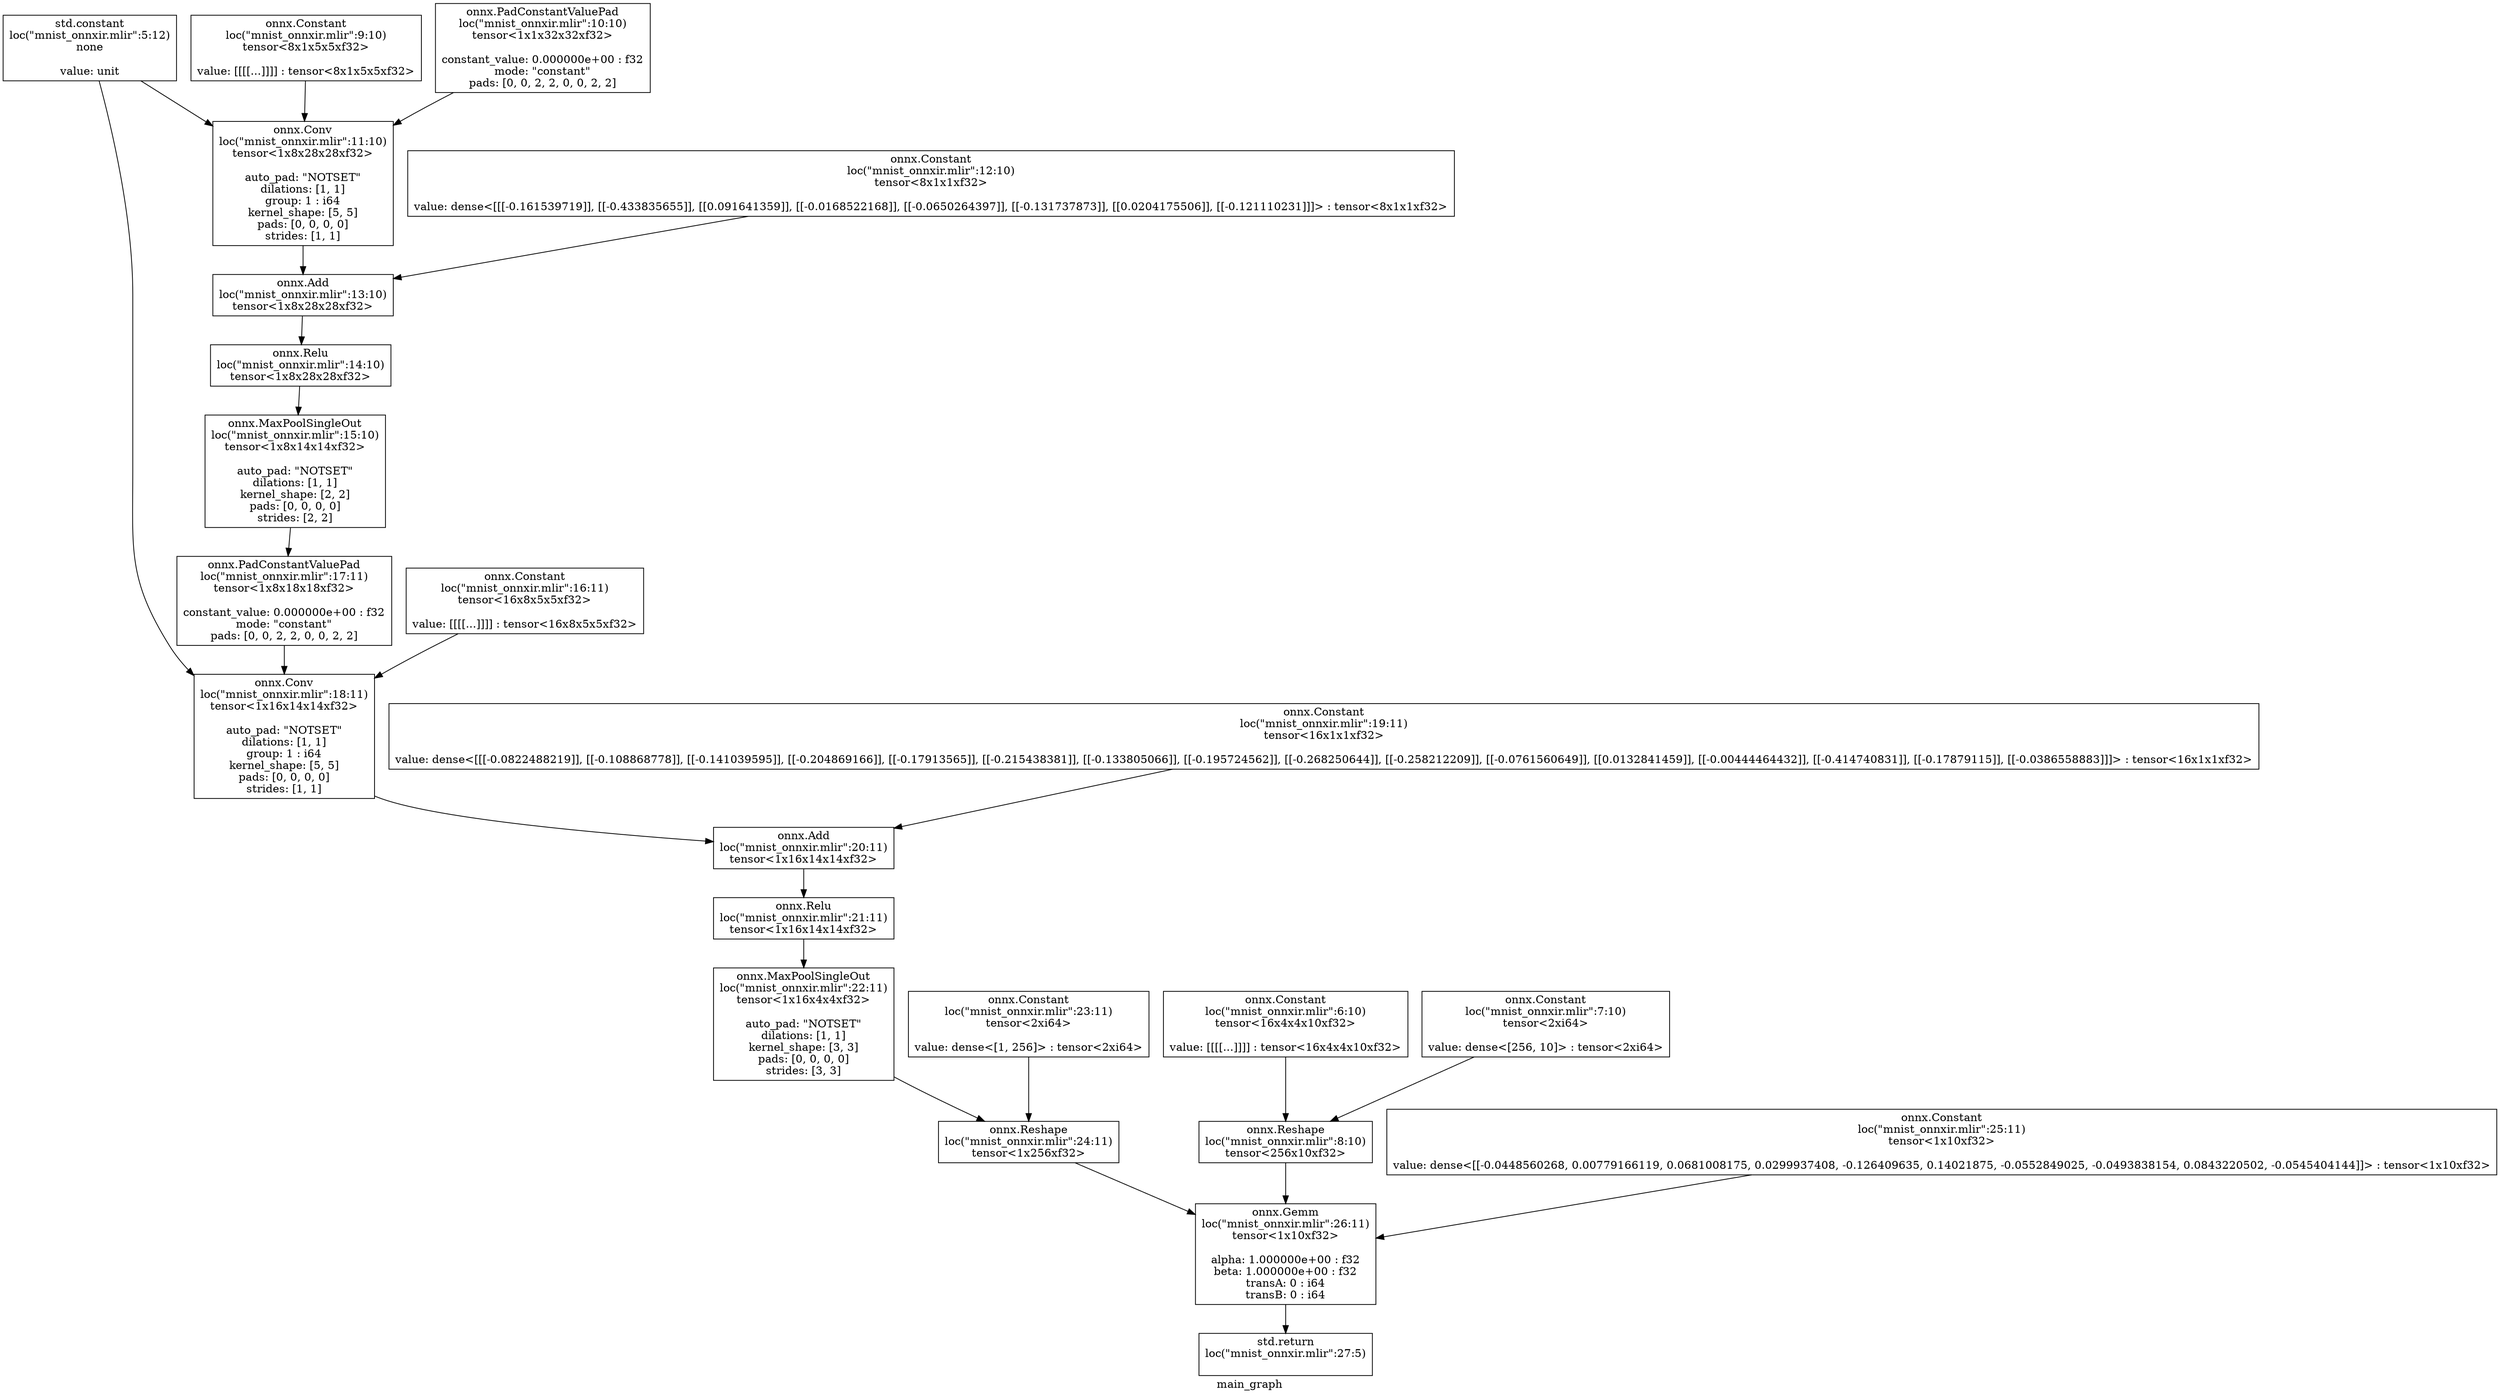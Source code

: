 digraph "main_graph" {
	label="main_graph";

	Node0x5635d540ce40 [shape=record,label="{std.constant\nloc(\"mnist_onnxir.mlir\":5:12)\nnone\n\nvalue: unit}"];
	Node0x5635d540ce40 -> Node0x5635d544bd40;
	Node0x5635d540ce40 -> Node0x5635d5447800;
	Node0x5635d5447170 [shape=record,label="{onnx.Constant\nloc(\"mnist_onnxir.mlir\":6:10)\ntensor\<16x4x4x10xf32\>\n\nvalue: [[[[...]]]] : tensor\<16x4x4x10xf32\>}"];
	Node0x5635d5447170 -> Node0x5635d5447390;
	Node0x5635d54472c0 [shape=record,label="{onnx.Constant\nloc(\"mnist_onnxir.mlir\":7:10)\ntensor\<2xi64\>\n\nvalue: dense\<[256, 10]\> : tensor\<2xi64\>}"];
	Node0x5635d54472c0 -> Node0x5635d5447390;
	Node0x5635d5447390 [shape=record,label="{onnx.Reshape\nloc(\"mnist_onnxir.mlir\":8:10)\ntensor\<256x10xf32\>\n}"];
	Node0x5635d5447390 -> Node0x5635d544df20;
	Node0x5635d54474a0 [shape=record,label="{onnx.Constant\nloc(\"mnist_onnxir.mlir\":9:10)\ntensor\<8x1x5x5xf32\>\n\nvalue: [[[[...]]]] : tensor\<8x1x5x5xf32\>}"];
	Node0x5635d54474a0 -> Node0x5635d5447800;
	Node0x5635d5447570 [shape=record,label="{onnx.PadConstantValuePad\nloc(\"mnist_onnxir.mlir\":10:10)\ntensor\<1x1x32x32xf32\>\n\nconstant_value: 0.000000e+00 : f32\nmode: \"constant\"\npads: [0, 0, 2, 2, 0, 0, 2, 2]}"];
	Node0x5635d5447570 -> Node0x5635d5447800;
	Node0x5635d5447800 [shape=record,label="{onnx.Conv\nloc(\"mnist_onnxir.mlir\":11:10)\ntensor\<1x8x28x28xf32\>\n\nauto_pad: \"NOTSET\"\ndilations: [1, 1]\ngroup: 1 : i64\nkernel_shape: [5, 5]\npads: [0, 0, 0, 0]\nstrides: [1, 1]}"];
	Node0x5635d5447800 -> Node0x5635d5447c40;
	Node0x5635d5447b70 [shape=record,label="{onnx.Constant\nloc(\"mnist_onnxir.mlir\":12:10)\ntensor\<8x1x1xf32\>\n\nvalue: dense\<[[[-0.161539719]], [[-0.433835655]], [[0.091641359]], [[-0.0168522168]], [[-0.0650264397]], [[-0.131737873]], [[0.0204175506]], [[-0.121110231]]]\> : tensor\<8x1x1xf32\>}"];
	Node0x5635d5447b70 -> Node0x5635d5447c40;
	Node0x5635d5447c40 [shape=record,label="{onnx.Add\nloc(\"mnist_onnxir.mlir\":13:10)\ntensor\<1x8x28x28xf32\>\n}"];
	Node0x5635d5447c40 -> Node0x5635d5443520;
	Node0x5635d5443520 [shape=record,label="{onnx.Relu\nloc(\"mnist_onnxir.mlir\":14:10)\ntensor\<1x8x28x28xf32\>\n}"];
	Node0x5635d5443520 -> Node0x5635d5447e40;
	Node0x5635d5447e40 [shape=record,label="{onnx.MaxPoolSingleOut\nloc(\"mnist_onnxir.mlir\":15:10)\ntensor\<1x8x14x14xf32\>\n\nauto_pad: \"NOTSET\"\ndilations: [1, 1]\nkernel_shape: [2, 2]\npads: [0, 0, 0, 0]\nstrides: [2, 2]}"];
	Node0x5635d5447e40 -> Node0x5635d5447db0;
	Node0x5635d544b950 [shape=record,label="{onnx.Constant\nloc(\"mnist_onnxir.mlir\":16:11)\ntensor\<16x8x5x5xf32\>\n\nvalue: [[[[...]]]] : tensor\<16x8x5x5xf32\>}"];
	Node0x5635d544b950 -> Node0x5635d544bd40;
	Node0x5635d5447db0 [shape=record,label="{onnx.PadConstantValuePad\nloc(\"mnist_onnxir.mlir\":17:11)\ntensor\<1x8x18x18xf32\>\n\nconstant_value: 0.000000e+00 : f32\nmode: \"constant\"\npads: [0, 0, 2, 2, 0, 0, 2, 2]}"];
	Node0x5635d5447db0 -> Node0x5635d544bd40;
	Node0x5635d544bd40 [shape=record,label="{onnx.Conv\nloc(\"mnist_onnxir.mlir\":18:11)\ntensor\<1x16x14x14xf32\>\n\nauto_pad: \"NOTSET\"\ndilations: [1, 1]\ngroup: 1 : i64\nkernel_shape: [5, 5]\npads: [0, 0, 0, 0]\nstrides: [1, 1]}"];
	Node0x5635d544bd40 -> Node0x5635d544c8c0;
	Node0x5635d544c020 [shape=record,label="{onnx.Constant\nloc(\"mnist_onnxir.mlir\":19:11)\ntensor\<16x1x1xf32\>\n\nvalue: dense\<[[[-0.0822488219]], [[-0.108868778]], [[-0.141039595]], [[-0.204869166]], [[-0.17913565]], [[-0.215438381]], [[-0.133805066]], [[-0.195724562]], [[-0.268250644]], [[-0.258212209]], [[-0.0761560649]], [[0.0132841459]], [[-0.00444464432]], [[-0.414740831]], [[-0.17879115]], [[-0.0386558883]]]\> : tensor\<16x1x1xf32\>}"];
	Node0x5635d544c020 -> Node0x5635d544c8c0;
	Node0x5635d544c8c0 [shape=record,label="{onnx.Add\nloc(\"mnist_onnxir.mlir\":20:11)\ntensor\<1x16x14x14xf32\>\n}"];
	Node0x5635d544c8c0 -> Node0x5635d5444820;
	Node0x5635d5444820 [shape=record,label="{onnx.Relu\nloc(\"mnist_onnxir.mlir\":21:11)\ntensor\<1x16x14x14xf32\>\n}"];
	Node0x5635d5444820 -> Node0x5635d544cac0;
	Node0x5635d544cac0 [shape=record,label="{onnx.MaxPoolSingleOut\nloc(\"mnist_onnxir.mlir\":22:11)\ntensor\<1x16x4x4xf32\>\n\nauto_pad: \"NOTSET\"\ndilations: [1, 1]\nkernel_shape: [3, 3]\npads: [0, 0, 0, 0]\nstrides: [3, 3]}"];
	Node0x5635d544cac0 -> Node0x5635d544dc90;
	Node0x5635d544dbc0 [shape=record,label="{onnx.Constant\nloc(\"mnist_onnxir.mlir\":23:11)\ntensor\<2xi64\>\n\nvalue: dense\<[1, 256]\> : tensor\<2xi64\>}"];
	Node0x5635d544dbc0 -> Node0x5635d544dc90;
	Node0x5635d544dc90 [shape=record,label="{onnx.Reshape\nloc(\"mnist_onnxir.mlir\":24:11)\ntensor\<1x256xf32\>\n}"];
	Node0x5635d544dc90 -> Node0x5635d544df20;
	Node0x5635d544de50 [shape=record,label="{onnx.Constant\nloc(\"mnist_onnxir.mlir\":25:11)\ntensor\<1x10xf32\>\n\nvalue: dense\<[[-0.0448560268, 0.00779166119, 0.0681008175, 0.0299937408, -0.126409635, 0.14021875, -0.0552849025, -0.0493838154, 0.0843220502, -0.0545404144]]\> : tensor\<1x10xf32\>}"];
	Node0x5635d544de50 -> Node0x5635d544df20;
	Node0x5635d544df20 [shape=record,label="{onnx.Gemm\nloc(\"mnist_onnxir.mlir\":26:11)\ntensor\<1x10xf32\>\n\nalpha: 1.000000e+00 : f32\nbeta: 1.000000e+00 : f32\ntransA: 0 : i64\ntransB: 0 : i64}"];
	Node0x5635d544df20 -> Node0x5635d544e030;
	Node0x5635d544e030 [shape=record,label="{std.return\nloc(\"mnist_onnxir.mlir\":27:5)\n\n}"];
}
